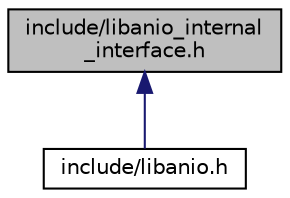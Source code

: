 digraph "include/libanio_internal_interface.h"
{
  edge [fontname="Helvetica",fontsize="10",labelfontname="Helvetica",labelfontsize="10"];
  node [fontname="Helvetica",fontsize="10",shape=record];
  Node1 [label="include/libanio_internal\l_interface.h",height=0.2,width=0.4,color="black", fillcolor="grey75", style="filled", fontcolor="black"];
  Node1 -> Node2 [dir="back",color="midnightblue",fontsize="10",style="solid"];
  Node2 [label="include/libanio.h",height=0.2,width=0.4,color="black", fillcolor="white", style="filled",URL="$libanio_8h.html"];
}
